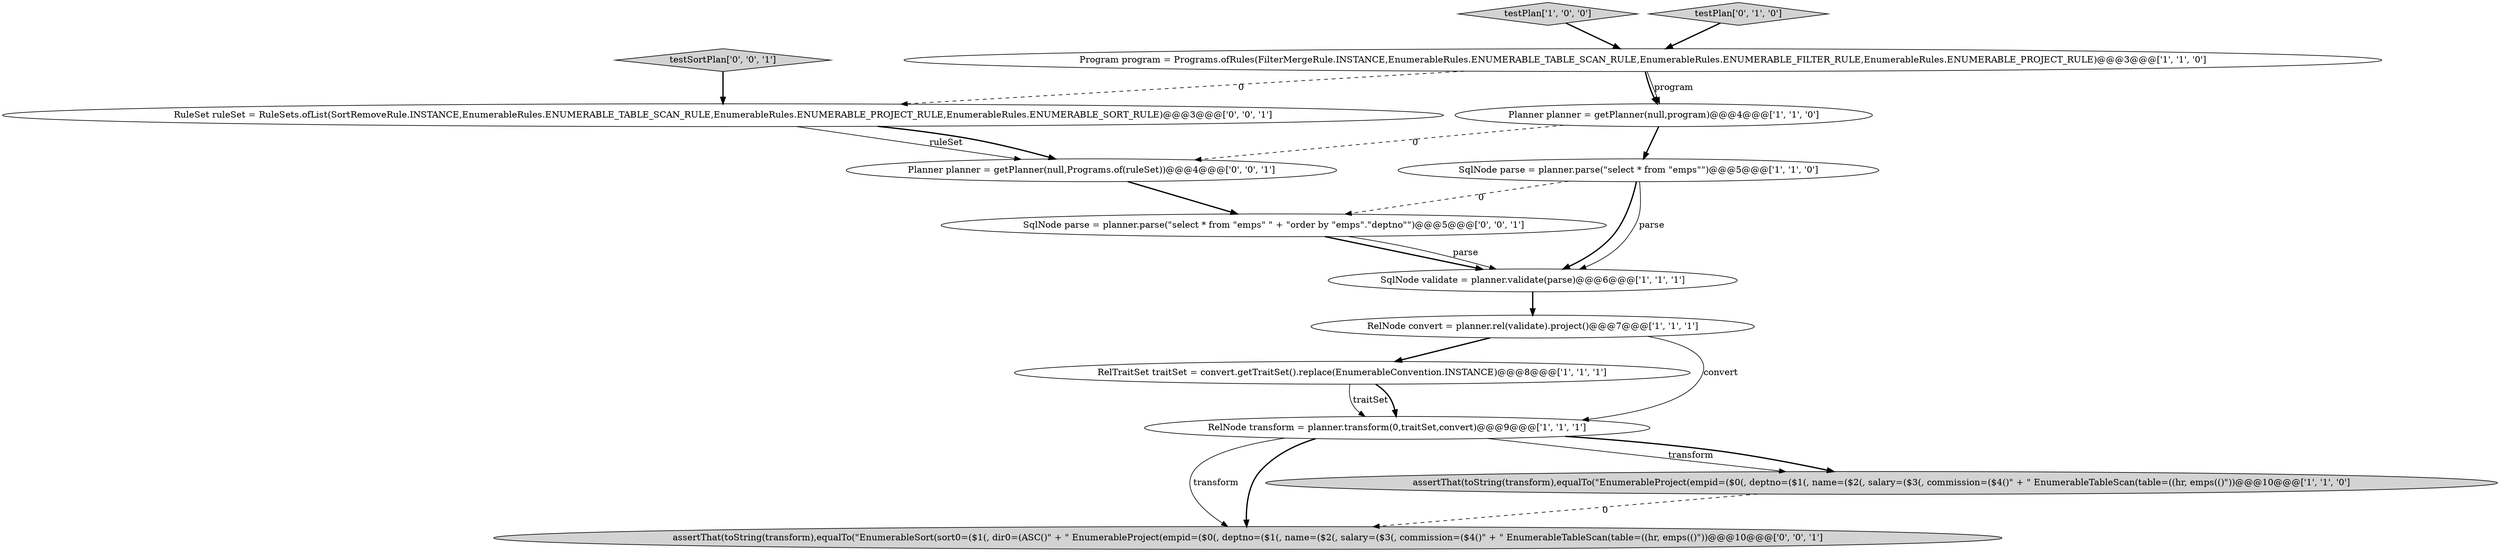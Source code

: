 digraph {
12 [style = filled, label = "SqlNode parse = planner.parse(\"select * from \"emps\" \" + \"order by \"emps\".\"deptno\"\")@@@5@@@['0', '0', '1']", fillcolor = white, shape = ellipse image = "AAA0AAABBB3BBB"];
4 [style = filled, label = "RelTraitSet traitSet = convert.getTraitSet().replace(EnumerableConvention.INSTANCE)@@@8@@@['1', '1', '1']", fillcolor = white, shape = ellipse image = "AAA0AAABBB1BBB"];
3 [style = filled, label = "testPlan['1', '0', '0']", fillcolor = lightgray, shape = diamond image = "AAA0AAABBB1BBB"];
8 [style = filled, label = "Program program = Programs.ofRules(FilterMergeRule.INSTANCE,EnumerableRules.ENUMERABLE_TABLE_SCAN_RULE,EnumerableRules.ENUMERABLE_FILTER_RULE,EnumerableRules.ENUMERABLE_PROJECT_RULE)@@@3@@@['1', '1', '0']", fillcolor = white, shape = ellipse image = "AAA0AAABBB1BBB"];
9 [style = filled, label = "testPlan['0', '1', '0']", fillcolor = lightgray, shape = diamond image = "AAA0AAABBB2BBB"];
1 [style = filled, label = "SqlNode validate = planner.validate(parse)@@@6@@@['1', '1', '1']", fillcolor = white, shape = ellipse image = "AAA0AAABBB1BBB"];
13 [style = filled, label = "assertThat(toString(transform),equalTo(\"EnumerableSort(sort0=($1(, dir0=(ASC()\" + \" EnumerableProject(empid=($0(, deptno=($1(, name=($2(, salary=($3(, commission=($4()\" + \" EnumerableTableScan(table=((hr, emps(()\"))@@@10@@@['0', '0', '1']", fillcolor = lightgray, shape = ellipse image = "AAA0AAABBB3BBB"];
6 [style = filled, label = "RelNode convert = planner.rel(validate).project()@@@7@@@['1', '1', '1']", fillcolor = white, shape = ellipse image = "AAA0AAABBB1BBB"];
5 [style = filled, label = "RelNode transform = planner.transform(0,traitSet,convert)@@@9@@@['1', '1', '1']", fillcolor = white, shape = ellipse image = "AAA0AAABBB1BBB"];
14 [style = filled, label = "testSortPlan['0', '0', '1']", fillcolor = lightgray, shape = diamond image = "AAA0AAABBB3BBB"];
10 [style = filled, label = "RuleSet ruleSet = RuleSets.ofList(SortRemoveRule.INSTANCE,EnumerableRules.ENUMERABLE_TABLE_SCAN_RULE,EnumerableRules.ENUMERABLE_PROJECT_RULE,EnumerableRules.ENUMERABLE_SORT_RULE)@@@3@@@['0', '0', '1']", fillcolor = white, shape = ellipse image = "AAA0AAABBB3BBB"];
11 [style = filled, label = "Planner planner = getPlanner(null,Programs.of(ruleSet))@@@4@@@['0', '0', '1']", fillcolor = white, shape = ellipse image = "AAA0AAABBB3BBB"];
2 [style = filled, label = "assertThat(toString(transform),equalTo(\"EnumerableProject(empid=($0(, deptno=($1(, name=($2(, salary=($3(, commission=($4()\" + \" EnumerableTableScan(table=((hr, emps(()\"))@@@10@@@['1', '1', '0']", fillcolor = lightgray, shape = ellipse image = "AAA0AAABBB1BBB"];
7 [style = filled, label = "SqlNode parse = planner.parse(\"select * from \"emps\"\")@@@5@@@['1', '1', '0']", fillcolor = white, shape = ellipse image = "AAA0AAABBB1BBB"];
0 [style = filled, label = "Planner planner = getPlanner(null,program)@@@4@@@['1', '1', '0']", fillcolor = white, shape = ellipse image = "AAA0AAABBB1BBB"];
7->1 [style = bold, label=""];
8->10 [style = dashed, label="0"];
7->1 [style = solid, label="parse"];
5->13 [style = solid, label="transform"];
14->10 [style = bold, label=""];
11->12 [style = bold, label=""];
0->11 [style = dashed, label="0"];
9->8 [style = bold, label=""];
12->1 [style = bold, label=""];
4->5 [style = solid, label="traitSet"];
0->7 [style = bold, label=""];
8->0 [style = bold, label=""];
5->2 [style = solid, label="transform"];
6->4 [style = bold, label=""];
5->2 [style = bold, label=""];
1->6 [style = bold, label=""];
8->0 [style = solid, label="program"];
10->11 [style = solid, label="ruleSet"];
2->13 [style = dashed, label="0"];
3->8 [style = bold, label=""];
5->13 [style = bold, label=""];
6->5 [style = solid, label="convert"];
7->12 [style = dashed, label="0"];
12->1 [style = solid, label="parse"];
4->5 [style = bold, label=""];
10->11 [style = bold, label=""];
}
